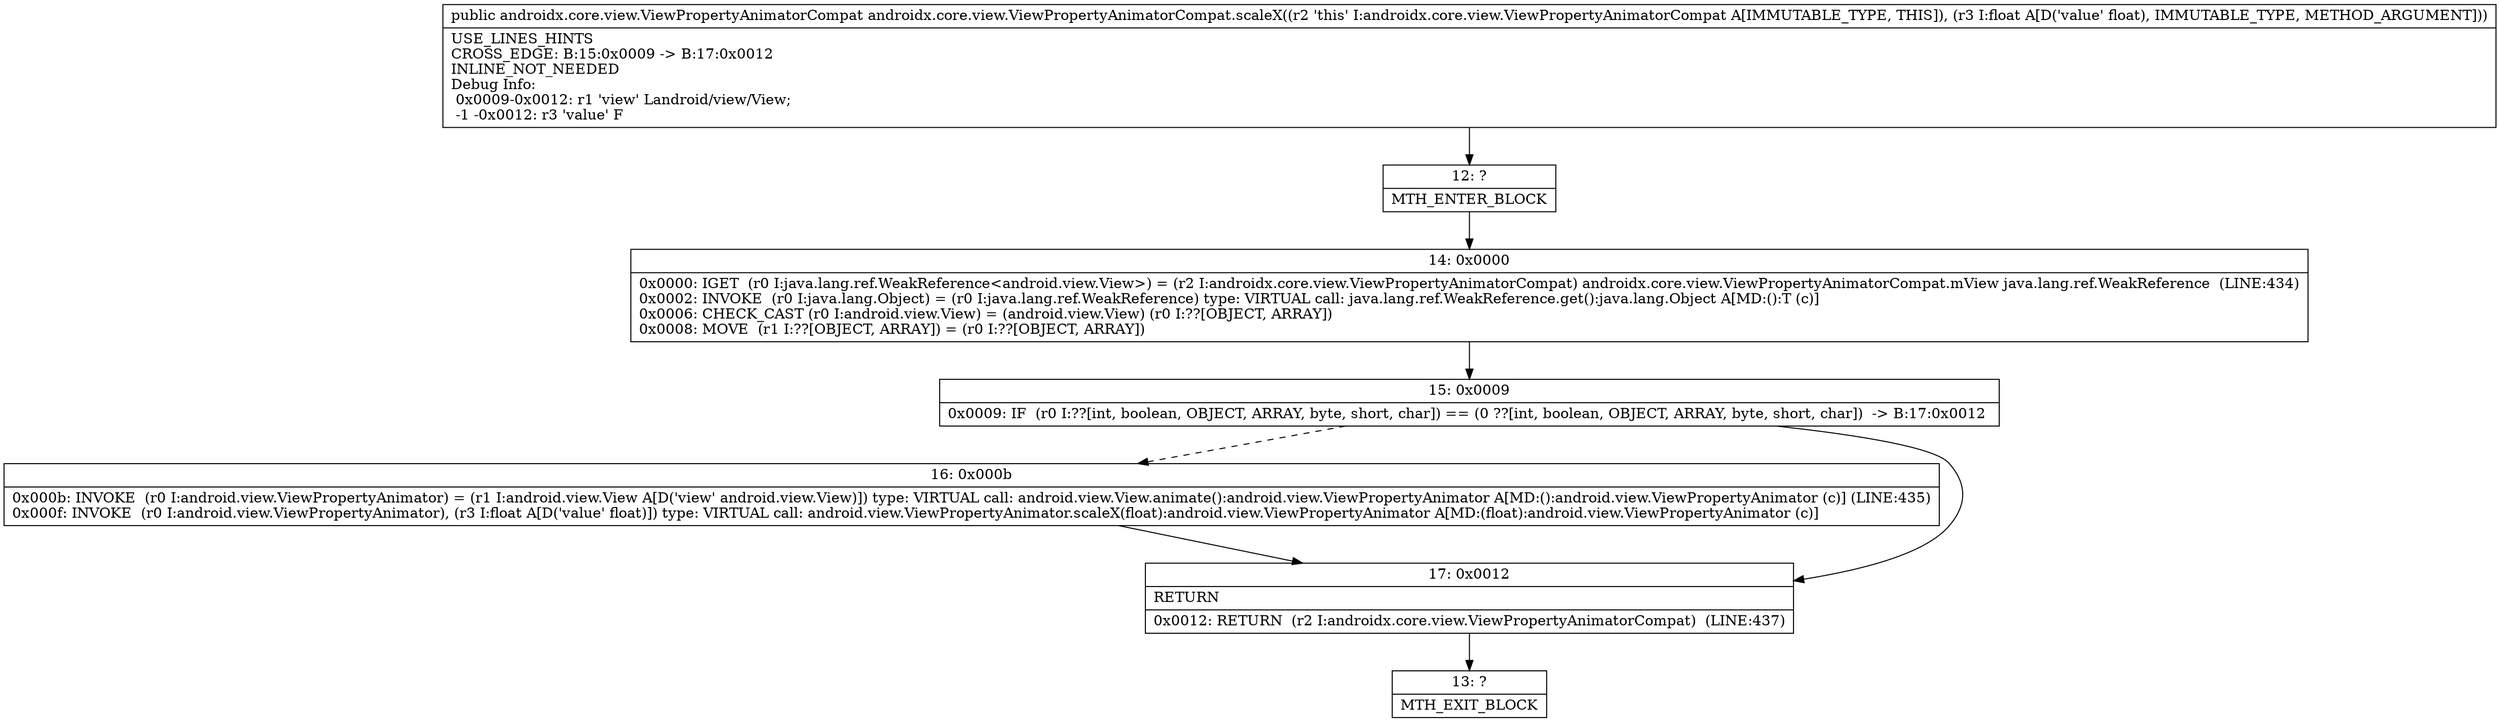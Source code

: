 digraph "CFG forandroidx.core.view.ViewPropertyAnimatorCompat.scaleX(F)Landroidx\/core\/view\/ViewPropertyAnimatorCompat;" {
Node_12 [shape=record,label="{12\:\ ?|MTH_ENTER_BLOCK\l}"];
Node_14 [shape=record,label="{14\:\ 0x0000|0x0000: IGET  (r0 I:java.lang.ref.WeakReference\<android.view.View\>) = (r2 I:androidx.core.view.ViewPropertyAnimatorCompat) androidx.core.view.ViewPropertyAnimatorCompat.mView java.lang.ref.WeakReference  (LINE:434)\l0x0002: INVOKE  (r0 I:java.lang.Object) = (r0 I:java.lang.ref.WeakReference) type: VIRTUAL call: java.lang.ref.WeakReference.get():java.lang.Object A[MD:():T (c)]\l0x0006: CHECK_CAST (r0 I:android.view.View) = (android.view.View) (r0 I:??[OBJECT, ARRAY]) \l0x0008: MOVE  (r1 I:??[OBJECT, ARRAY]) = (r0 I:??[OBJECT, ARRAY]) \l}"];
Node_15 [shape=record,label="{15\:\ 0x0009|0x0009: IF  (r0 I:??[int, boolean, OBJECT, ARRAY, byte, short, char]) == (0 ??[int, boolean, OBJECT, ARRAY, byte, short, char])  \-\> B:17:0x0012 \l}"];
Node_16 [shape=record,label="{16\:\ 0x000b|0x000b: INVOKE  (r0 I:android.view.ViewPropertyAnimator) = (r1 I:android.view.View A[D('view' android.view.View)]) type: VIRTUAL call: android.view.View.animate():android.view.ViewPropertyAnimator A[MD:():android.view.ViewPropertyAnimator (c)] (LINE:435)\l0x000f: INVOKE  (r0 I:android.view.ViewPropertyAnimator), (r3 I:float A[D('value' float)]) type: VIRTUAL call: android.view.ViewPropertyAnimator.scaleX(float):android.view.ViewPropertyAnimator A[MD:(float):android.view.ViewPropertyAnimator (c)]\l}"];
Node_17 [shape=record,label="{17\:\ 0x0012|RETURN\l|0x0012: RETURN  (r2 I:androidx.core.view.ViewPropertyAnimatorCompat)  (LINE:437)\l}"];
Node_13 [shape=record,label="{13\:\ ?|MTH_EXIT_BLOCK\l}"];
MethodNode[shape=record,label="{public androidx.core.view.ViewPropertyAnimatorCompat androidx.core.view.ViewPropertyAnimatorCompat.scaleX((r2 'this' I:androidx.core.view.ViewPropertyAnimatorCompat A[IMMUTABLE_TYPE, THIS]), (r3 I:float A[D('value' float), IMMUTABLE_TYPE, METHOD_ARGUMENT]))  | USE_LINES_HINTS\lCROSS_EDGE: B:15:0x0009 \-\> B:17:0x0012\lINLINE_NOT_NEEDED\lDebug Info:\l  0x0009\-0x0012: r1 'view' Landroid\/view\/View;\l  \-1 \-0x0012: r3 'value' F\l}"];
MethodNode -> Node_12;Node_12 -> Node_14;
Node_14 -> Node_15;
Node_15 -> Node_16[style=dashed];
Node_15 -> Node_17;
Node_16 -> Node_17;
Node_17 -> Node_13;
}

